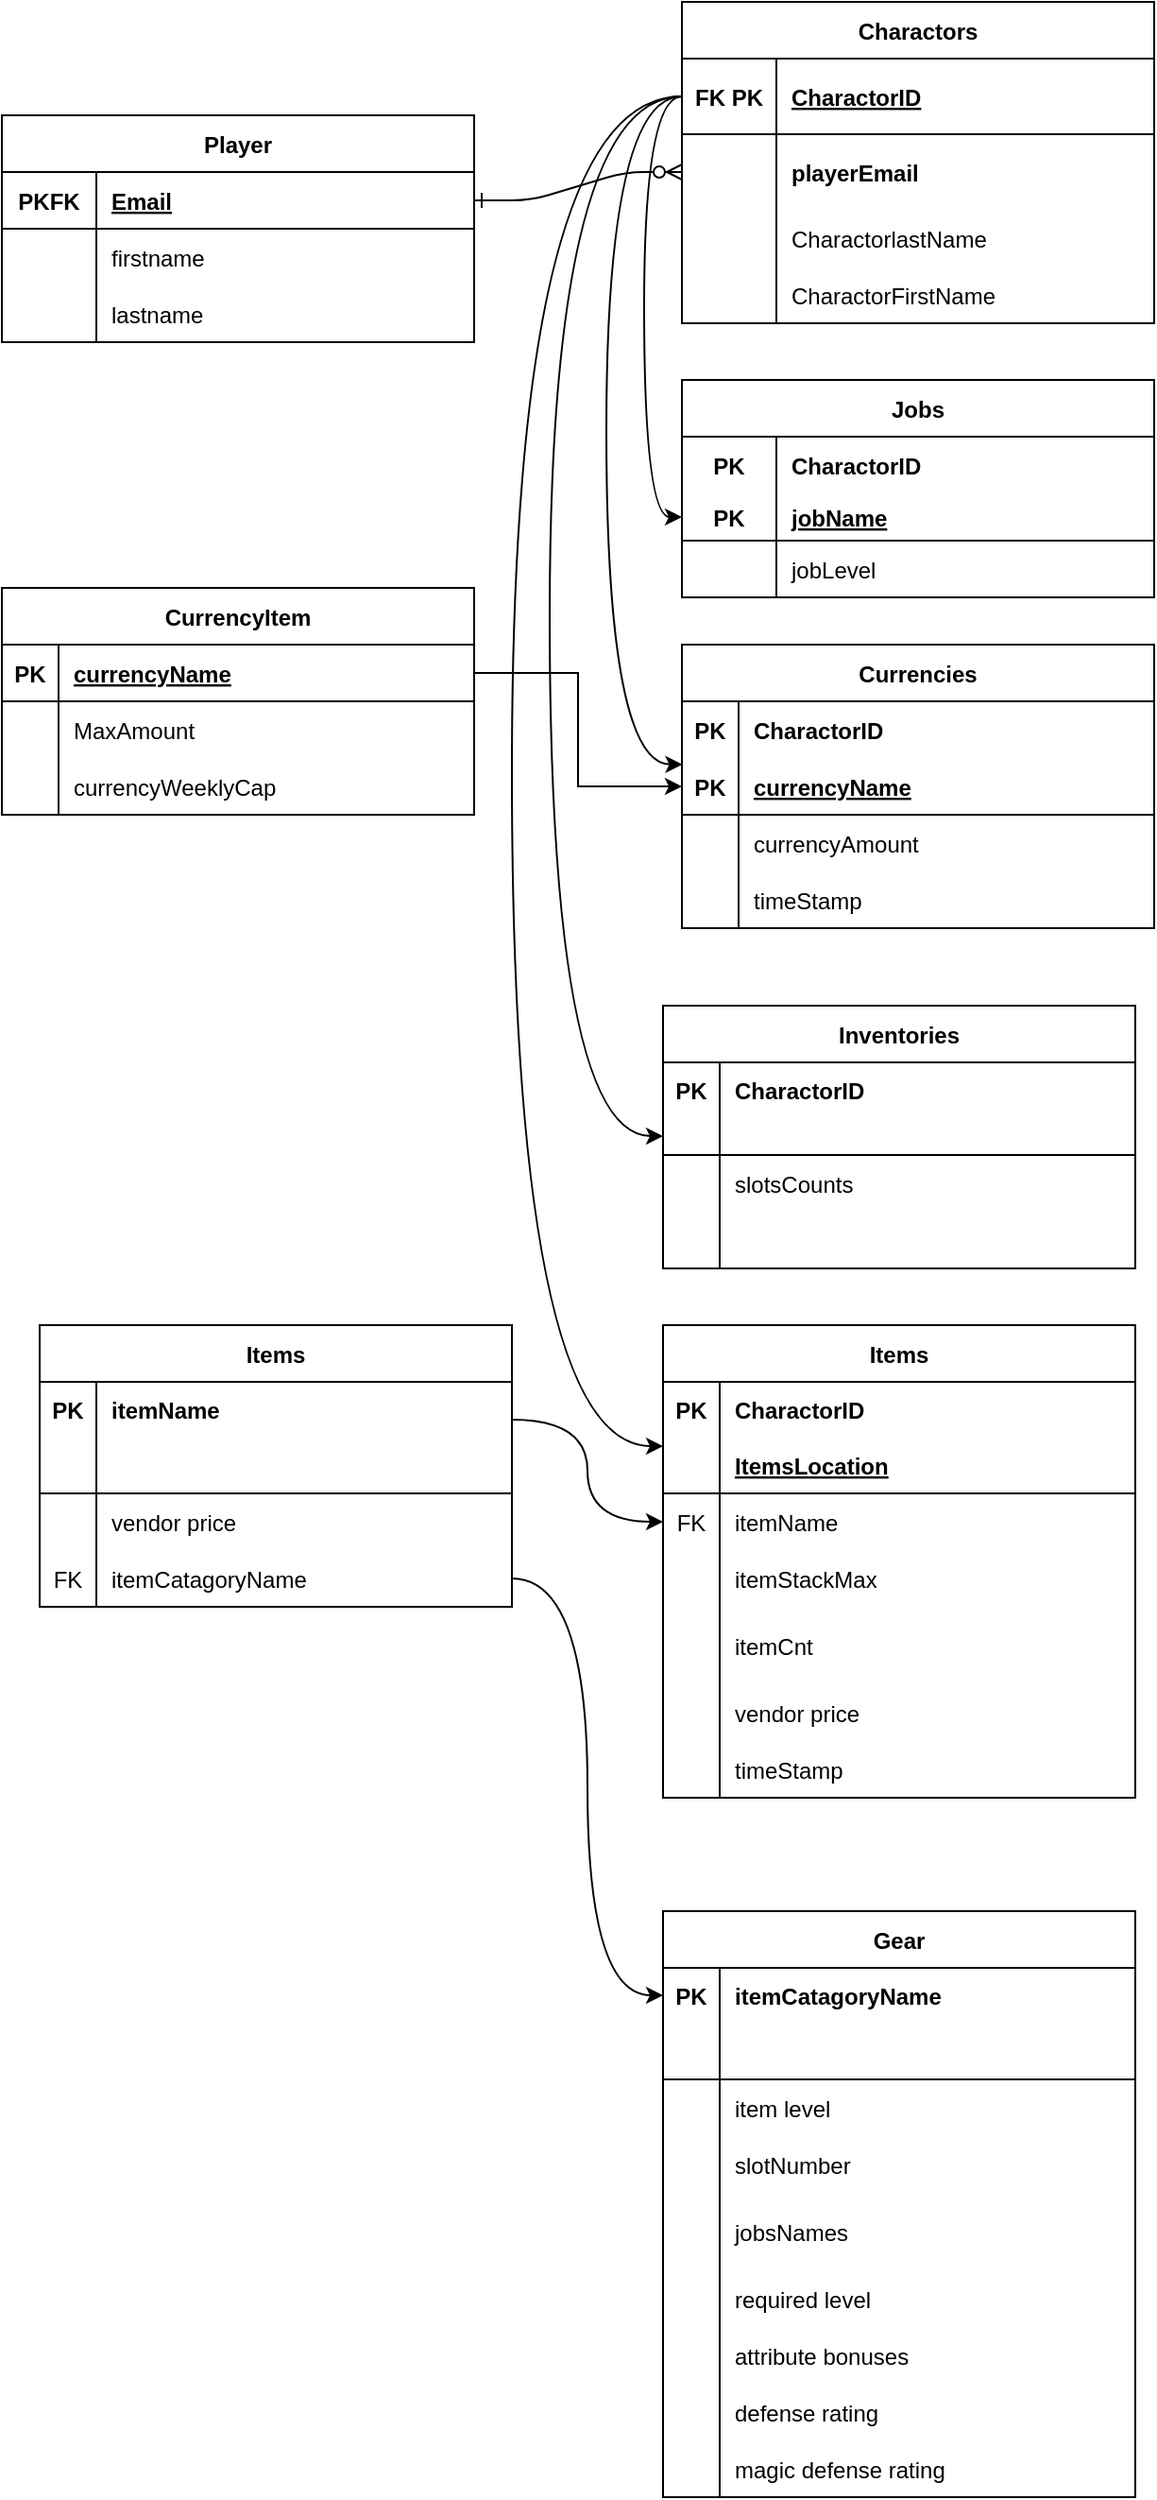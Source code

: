 <mxfile version="23.1.5" type="github">
  <diagram id="R2lEEEUBdFMjLlhIrx00" name="Page-1">
    <mxGraphModel dx="1340" dy="680" grid="1" gridSize="10" guides="1" tooltips="1" connect="1" arrows="1" fold="1" page="1" pageScale="1" pageWidth="850" pageHeight="1100" math="0" shadow="0" extFonts="Permanent Marker^https://fonts.googleapis.com/css?family=Permanent+Marker">
      <root>
        <mxCell id="0" />
        <mxCell id="1" parent="0" />
        <mxCell id="0ALvYMT1jV8Z4muqGy3O-168" value="Items" style="shape=table;startSize=30;container=1;collapsible=1;childLayout=tableLayout;fixedRows=1;rowLines=0;fontStyle=1;align=center;resizeLast=1;" vertex="1" parent="1">
          <mxGeometry x="450" y="760" width="250" height="250.0" as="geometry">
            <mxRectangle x="450" y="290" width="70" height="30" as="alternateBounds" />
          </mxGeometry>
        </mxCell>
        <mxCell id="0ALvYMT1jV8Z4muqGy3O-169" value="" style="shape=partialRectangle;collapsible=0;dropTarget=0;pointerEvents=0;fillColor=none;points=[[0,0.5],[1,0.5]];portConstraint=eastwest;top=0;left=0;right=0;bottom=0;fontStyle=1" vertex="1" parent="0ALvYMT1jV8Z4muqGy3O-168">
          <mxGeometry y="30" width="250" height="29" as="geometry" />
        </mxCell>
        <mxCell id="0ALvYMT1jV8Z4muqGy3O-170" value="PK" style="shape=partialRectangle;overflow=hidden;connectable=0;fillColor=none;top=0;left=0;bottom=0;right=0;fontStyle=1" vertex="1" parent="0ALvYMT1jV8Z4muqGy3O-169">
          <mxGeometry width="30" height="29" as="geometry">
            <mxRectangle width="30" height="29" as="alternateBounds" />
          </mxGeometry>
        </mxCell>
        <mxCell id="0ALvYMT1jV8Z4muqGy3O-171" value="CharactorID" style="shape=partialRectangle;overflow=hidden;connectable=0;fillColor=none;top=0;left=0;bottom=0;right=0;align=left;spacingLeft=6;fontStyle=1" vertex="1" parent="0ALvYMT1jV8Z4muqGy3O-169">
          <mxGeometry x="30" width="220" height="29" as="geometry">
            <mxRectangle width="220" height="29" as="alternateBounds" />
          </mxGeometry>
        </mxCell>
        <mxCell id="0ALvYMT1jV8Z4muqGy3O-172" value="" style="shape=partialRectangle;collapsible=0;dropTarget=0;pointerEvents=0;fillColor=none;points=[[0,0.5],[1,0.5]];portConstraint=eastwest;top=0;left=0;right=0;bottom=1;" vertex="1" parent="0ALvYMT1jV8Z4muqGy3O-168">
          <mxGeometry y="59" width="250" height="30" as="geometry" />
        </mxCell>
        <mxCell id="0ALvYMT1jV8Z4muqGy3O-173" value="" style="shape=partialRectangle;overflow=hidden;connectable=0;fillColor=none;top=0;left=0;bottom=0;right=0;fontStyle=1;" vertex="1" parent="0ALvYMT1jV8Z4muqGy3O-172">
          <mxGeometry width="30" height="30" as="geometry">
            <mxRectangle width="30" height="30" as="alternateBounds" />
          </mxGeometry>
        </mxCell>
        <mxCell id="0ALvYMT1jV8Z4muqGy3O-174" value="ItemsLocation" style="shape=partialRectangle;overflow=hidden;connectable=0;fillColor=none;top=0;left=0;bottom=0;right=0;align=left;spacingLeft=6;fontStyle=5;" vertex="1" parent="0ALvYMT1jV8Z4muqGy3O-172">
          <mxGeometry x="30" width="220" height="30" as="geometry">
            <mxRectangle width="220" height="30" as="alternateBounds" />
          </mxGeometry>
        </mxCell>
        <mxCell id="0ALvYMT1jV8Z4muqGy3O-178" value="" style="shape=partialRectangle;collapsible=0;dropTarget=0;pointerEvents=0;fillColor=none;points=[[0,0.5],[1,0.5]];portConstraint=eastwest;top=0;left=0;right=0;bottom=0;" vertex="1" parent="0ALvYMT1jV8Z4muqGy3O-168">
          <mxGeometry y="89" width="250" height="30" as="geometry" />
        </mxCell>
        <mxCell id="0ALvYMT1jV8Z4muqGy3O-179" value="FK" style="shape=partialRectangle;overflow=hidden;connectable=0;fillColor=none;top=0;left=0;bottom=0;right=0;" vertex="1" parent="0ALvYMT1jV8Z4muqGy3O-178">
          <mxGeometry width="30" height="30" as="geometry">
            <mxRectangle width="30" height="30" as="alternateBounds" />
          </mxGeometry>
        </mxCell>
        <mxCell id="0ALvYMT1jV8Z4muqGy3O-180" value="itemName" style="shape=partialRectangle;overflow=hidden;connectable=0;fillColor=none;top=0;left=0;bottom=0;right=0;align=left;spacingLeft=6;" vertex="1" parent="0ALvYMT1jV8Z4muqGy3O-178">
          <mxGeometry x="30" width="220" height="30" as="geometry">
            <mxRectangle width="220" height="30" as="alternateBounds" />
          </mxGeometry>
        </mxCell>
        <mxCell id="0ALvYMT1jV8Z4muqGy3O-203" value="" style="shape=partialRectangle;collapsible=0;dropTarget=0;pointerEvents=0;fillColor=none;points=[[0,0.5],[1,0.5]];portConstraint=eastwest;top=0;left=0;right=0;bottom=0;" vertex="1" parent="0ALvYMT1jV8Z4muqGy3O-168">
          <mxGeometry y="119" width="250" height="30" as="geometry" />
        </mxCell>
        <mxCell id="0ALvYMT1jV8Z4muqGy3O-204" value="" style="shape=partialRectangle;overflow=hidden;connectable=0;fillColor=none;top=0;left=0;bottom=0;right=0;" vertex="1" parent="0ALvYMT1jV8Z4muqGy3O-203">
          <mxGeometry width="30" height="30" as="geometry">
            <mxRectangle width="30" height="30" as="alternateBounds" />
          </mxGeometry>
        </mxCell>
        <mxCell id="0ALvYMT1jV8Z4muqGy3O-205" value="itemStackMax" style="shape=partialRectangle;overflow=hidden;connectable=0;fillColor=none;top=0;left=0;bottom=0;right=0;align=left;spacingLeft=6;" vertex="1" parent="0ALvYMT1jV8Z4muqGy3O-203">
          <mxGeometry x="30" width="220" height="30" as="geometry">
            <mxRectangle width="220" height="30" as="alternateBounds" />
          </mxGeometry>
        </mxCell>
        <mxCell id="0ALvYMT1jV8Z4muqGy3O-222" value="" style="shape=partialRectangle;collapsible=0;dropTarget=0;pointerEvents=0;fillColor=none;points=[[0,0.5],[1,0.5]];portConstraint=eastwest;top=0;left=0;right=0;bottom=0;" vertex="1" parent="0ALvYMT1jV8Z4muqGy3O-168">
          <mxGeometry y="149" width="250" height="41" as="geometry" />
        </mxCell>
        <mxCell id="0ALvYMT1jV8Z4muqGy3O-223" value="" style="shape=partialRectangle;overflow=hidden;connectable=0;fillColor=none;top=0;left=0;bottom=0;right=0;" vertex="1" parent="0ALvYMT1jV8Z4muqGy3O-222">
          <mxGeometry width="30" height="41" as="geometry">
            <mxRectangle width="30" height="41" as="alternateBounds" />
          </mxGeometry>
        </mxCell>
        <mxCell id="0ALvYMT1jV8Z4muqGy3O-224" value="itemCnt" style="shape=partialRectangle;overflow=hidden;connectable=0;fillColor=none;top=0;left=0;bottom=0;right=0;align=left;spacingLeft=6;" vertex="1" parent="0ALvYMT1jV8Z4muqGy3O-222">
          <mxGeometry x="30" width="220" height="41" as="geometry">
            <mxRectangle width="220" height="41" as="alternateBounds" />
          </mxGeometry>
        </mxCell>
        <mxCell id="0ALvYMT1jV8Z4muqGy3O-225" value="" style="shape=partialRectangle;collapsible=0;dropTarget=0;pointerEvents=0;fillColor=none;points=[[0,0.5],[1,0.5]];portConstraint=eastwest;top=0;left=0;right=0;bottom=0;" vertex="1" parent="0ALvYMT1jV8Z4muqGy3O-168">
          <mxGeometry y="190" width="250" height="30" as="geometry" />
        </mxCell>
        <mxCell id="0ALvYMT1jV8Z4muqGy3O-226" value="" style="shape=partialRectangle;overflow=hidden;connectable=0;fillColor=none;top=0;left=0;bottom=0;right=0;" vertex="1" parent="0ALvYMT1jV8Z4muqGy3O-225">
          <mxGeometry width="30" height="30" as="geometry">
            <mxRectangle width="30" height="30" as="alternateBounds" />
          </mxGeometry>
        </mxCell>
        <mxCell id="0ALvYMT1jV8Z4muqGy3O-227" value="vendor price" style="shape=partialRectangle;overflow=hidden;connectable=0;fillColor=none;top=0;left=0;bottom=0;right=0;align=left;spacingLeft=6;" vertex="1" parent="0ALvYMT1jV8Z4muqGy3O-225">
          <mxGeometry x="30" width="220" height="30" as="geometry">
            <mxRectangle width="220" height="30" as="alternateBounds" />
          </mxGeometry>
        </mxCell>
        <mxCell id="0ALvYMT1jV8Z4muqGy3O-229" value="" style="shape=partialRectangle;collapsible=0;dropTarget=0;pointerEvents=0;fillColor=none;points=[[0,0.5],[1,0.5]];portConstraint=eastwest;top=0;left=0;right=0;bottom=0;" vertex="1" parent="0ALvYMT1jV8Z4muqGy3O-168">
          <mxGeometry y="220" width="250" height="30" as="geometry" />
        </mxCell>
        <mxCell id="0ALvYMT1jV8Z4muqGy3O-230" value="" style="shape=partialRectangle;overflow=hidden;connectable=0;fillColor=none;top=0;left=0;bottom=0;right=0;" vertex="1" parent="0ALvYMT1jV8Z4muqGy3O-229">
          <mxGeometry width="30" height="30" as="geometry">
            <mxRectangle width="30" height="30" as="alternateBounds" />
          </mxGeometry>
        </mxCell>
        <mxCell id="0ALvYMT1jV8Z4muqGy3O-231" value="timeStamp" style="shape=partialRectangle;overflow=hidden;connectable=0;fillColor=none;top=0;left=0;bottom=0;right=0;align=left;spacingLeft=6;" vertex="1" parent="0ALvYMT1jV8Z4muqGy3O-229">
          <mxGeometry x="30" width="220" height="30" as="geometry">
            <mxRectangle width="220" height="30" as="alternateBounds" />
          </mxGeometry>
        </mxCell>
        <mxCell id="C-vyLk0tnHw3VtMMgP7b-1" value="" style="edgeStyle=entityRelationEdgeStyle;endArrow=ERzeroToMany;startArrow=ERone;endFill=1;startFill=0;entryX=0;entryY=0.5;entryDx=0;entryDy=0;" parent="1" source="C-vyLk0tnHw3VtMMgP7b-24" target="C-vyLk0tnHw3VtMMgP7b-6" edge="1">
          <mxGeometry width="100" height="100" relative="1" as="geometry">
            <mxPoint x="340" y="720" as="sourcePoint" />
            <mxPoint x="440" y="620" as="targetPoint" />
          </mxGeometry>
        </mxCell>
        <mxCell id="C-vyLk0tnHw3VtMMgP7b-2" value="Charactors" style="shape=table;startSize=30;container=1;collapsible=1;childLayout=tableLayout;fixedRows=1;rowLines=0;fontStyle=1;align=center;resizeLast=1;" parent="1" vertex="1">
          <mxGeometry x="460" y="60" width="250" height="170" as="geometry">
            <mxRectangle x="460" y="60" width="100" height="30" as="alternateBounds" />
          </mxGeometry>
        </mxCell>
        <mxCell id="C-vyLk0tnHw3VtMMgP7b-3" value="" style="shape=partialRectangle;collapsible=0;dropTarget=0;pointerEvents=0;fillColor=none;points=[[0,0.5],[1,0.5]];portConstraint=eastwest;top=0;left=0;right=0;bottom=1;" parent="C-vyLk0tnHw3VtMMgP7b-2" vertex="1">
          <mxGeometry y="30" width="250" height="40" as="geometry" />
        </mxCell>
        <mxCell id="C-vyLk0tnHw3VtMMgP7b-4" value="FK PK" style="shape=partialRectangle;overflow=hidden;connectable=0;fillColor=none;top=0;left=0;bottom=0;right=0;fontStyle=1;" parent="C-vyLk0tnHw3VtMMgP7b-3" vertex="1">
          <mxGeometry width="50" height="40" as="geometry">
            <mxRectangle width="50" height="40" as="alternateBounds" />
          </mxGeometry>
        </mxCell>
        <mxCell id="C-vyLk0tnHw3VtMMgP7b-5" value="CharactorID" style="shape=partialRectangle;overflow=hidden;connectable=0;fillColor=none;top=0;left=0;bottom=0;right=0;align=left;spacingLeft=6;fontStyle=5;" parent="C-vyLk0tnHw3VtMMgP7b-3" vertex="1">
          <mxGeometry x="50" width="200" height="40" as="geometry">
            <mxRectangle width="200" height="40" as="alternateBounds" />
          </mxGeometry>
        </mxCell>
        <mxCell id="C-vyLk0tnHw3VtMMgP7b-6" value="" style="shape=partialRectangle;collapsible=0;dropTarget=0;pointerEvents=0;fillColor=none;points=[[0,0.5],[1,0.5]];portConstraint=eastwest;top=0;left=0;right=0;bottom=0;" parent="C-vyLk0tnHw3VtMMgP7b-2" vertex="1">
          <mxGeometry y="70" width="250" height="40" as="geometry" />
        </mxCell>
        <mxCell id="C-vyLk0tnHw3VtMMgP7b-7" value="" style="shape=partialRectangle;overflow=hidden;connectable=0;fillColor=none;top=0;left=0;bottom=0;right=0;fontStyle=1" parent="C-vyLk0tnHw3VtMMgP7b-6" vertex="1">
          <mxGeometry width="50" height="40" as="geometry">
            <mxRectangle width="50" height="40" as="alternateBounds" />
          </mxGeometry>
        </mxCell>
        <mxCell id="C-vyLk0tnHw3VtMMgP7b-8" value="playerEmail" style="shape=partialRectangle;overflow=hidden;connectable=0;fillColor=none;top=0;left=0;bottom=0;right=0;align=left;spacingLeft=6;labelBorderColor=none;fontStyle=1;perimeterSpacing=2;" parent="C-vyLk0tnHw3VtMMgP7b-6" vertex="1">
          <mxGeometry x="50" width="200" height="40" as="geometry">
            <mxRectangle width="200" height="40" as="alternateBounds" />
          </mxGeometry>
        </mxCell>
        <mxCell id="C-vyLk0tnHw3VtMMgP7b-9" value="" style="shape=partialRectangle;collapsible=0;dropTarget=0;pointerEvents=0;fillColor=none;points=[[0,0.5],[1,0.5]];portConstraint=eastwest;top=0;left=0;right=0;bottom=0;" parent="C-vyLk0tnHw3VtMMgP7b-2" vertex="1">
          <mxGeometry y="110" width="250" height="30" as="geometry" />
        </mxCell>
        <mxCell id="C-vyLk0tnHw3VtMMgP7b-10" value="" style="shape=partialRectangle;overflow=hidden;connectable=0;fillColor=none;top=0;left=0;bottom=0;right=0;" parent="C-vyLk0tnHw3VtMMgP7b-9" vertex="1">
          <mxGeometry width="50" height="30" as="geometry">
            <mxRectangle width="50" height="30" as="alternateBounds" />
          </mxGeometry>
        </mxCell>
        <mxCell id="C-vyLk0tnHw3VtMMgP7b-11" value="CharactorlastName" style="shape=partialRectangle;overflow=hidden;connectable=0;fillColor=none;top=0;left=0;bottom=0;right=0;align=left;spacingLeft=6;strokeColor=default;" parent="C-vyLk0tnHw3VtMMgP7b-9" vertex="1">
          <mxGeometry x="50" width="200" height="30" as="geometry">
            <mxRectangle width="200" height="30" as="alternateBounds" />
          </mxGeometry>
        </mxCell>
        <mxCell id="0ALvYMT1jV8Z4muqGy3O-71" value="" style="shape=partialRectangle;collapsible=0;dropTarget=0;pointerEvents=0;fillColor=none;points=[[0,0.5],[1,0.5]];portConstraint=eastwest;top=0;left=0;right=0;bottom=0;" vertex="1" parent="C-vyLk0tnHw3VtMMgP7b-2">
          <mxGeometry y="140" width="250" height="30" as="geometry" />
        </mxCell>
        <mxCell id="0ALvYMT1jV8Z4muqGy3O-72" value="" style="shape=partialRectangle;overflow=hidden;connectable=0;fillColor=none;top=0;left=0;bottom=0;right=0;" vertex="1" parent="0ALvYMT1jV8Z4muqGy3O-71">
          <mxGeometry width="50" height="30" as="geometry">
            <mxRectangle width="50" height="30" as="alternateBounds" />
          </mxGeometry>
        </mxCell>
        <mxCell id="0ALvYMT1jV8Z4muqGy3O-73" value="CharactorFirstName" style="shape=partialRectangle;overflow=hidden;connectable=0;fillColor=none;top=0;left=0;bottom=0;right=0;align=left;spacingLeft=6;" vertex="1" parent="0ALvYMT1jV8Z4muqGy3O-71">
          <mxGeometry x="50" width="200" height="30" as="geometry">
            <mxRectangle width="200" height="30" as="alternateBounds" />
          </mxGeometry>
        </mxCell>
        <mxCell id="C-vyLk0tnHw3VtMMgP7b-13" value="Jobs" style="shape=table;startSize=30;container=1;collapsible=1;childLayout=tableLayout;fixedRows=1;rowLines=0;fontStyle=1;align=center;resizeLast=1;" parent="1" vertex="1">
          <mxGeometry x="460" y="260" width="250" height="115" as="geometry">
            <mxRectangle x="450" y="290" width="70" height="30" as="alternateBounds" />
          </mxGeometry>
        </mxCell>
        <mxCell id="C-vyLk0tnHw3VtMMgP7b-17" value="" style="shape=partialRectangle;collapsible=0;dropTarget=0;pointerEvents=0;fillColor=none;points=[[0,0.5],[1,0.5]];portConstraint=eastwest;top=0;left=0;right=0;bottom=0;" parent="C-vyLk0tnHw3VtMMgP7b-13" vertex="1">
          <mxGeometry y="30" width="250" height="30" as="geometry" />
        </mxCell>
        <mxCell id="C-vyLk0tnHw3VtMMgP7b-18" value="PK" style="shape=partialRectangle;overflow=hidden;connectable=0;fillColor=none;top=0;left=0;bottom=0;right=0;fontStyle=1" parent="C-vyLk0tnHw3VtMMgP7b-17" vertex="1">
          <mxGeometry width="50" height="30" as="geometry">
            <mxRectangle width="50" height="30" as="alternateBounds" />
          </mxGeometry>
        </mxCell>
        <mxCell id="C-vyLk0tnHw3VtMMgP7b-19" value="CharactorID" style="shape=partialRectangle;overflow=hidden;connectable=0;fillColor=none;top=0;left=0;bottom=0;right=0;align=left;spacingLeft=6;labelBorderColor=none;fontStyle=1" parent="C-vyLk0tnHw3VtMMgP7b-17" vertex="1">
          <mxGeometry x="50" width="200" height="30" as="geometry">
            <mxRectangle width="200" height="30" as="alternateBounds" />
          </mxGeometry>
        </mxCell>
        <mxCell id="C-vyLk0tnHw3VtMMgP7b-14" value="" style="shape=partialRectangle;collapsible=0;dropTarget=0;pointerEvents=0;fillColor=none;points=[[0,0.5],[1,0.5]];portConstraint=eastwest;top=0;left=0;right=0;bottom=1;movable=1;resizable=1;rotatable=1;deletable=1;editable=1;locked=0;connectable=1;" parent="C-vyLk0tnHw3VtMMgP7b-13" vertex="1">
          <mxGeometry y="60" width="250" height="25" as="geometry" />
        </mxCell>
        <mxCell id="C-vyLk0tnHw3VtMMgP7b-15" value="PK" style="shape=partialRectangle;overflow=hidden;connectable=0;fillColor=none;top=0;left=0;bottom=0;right=0;fontStyle=1;" parent="C-vyLk0tnHw3VtMMgP7b-14" vertex="1">
          <mxGeometry width="50" height="25" as="geometry">
            <mxRectangle width="50" height="25" as="alternateBounds" />
          </mxGeometry>
        </mxCell>
        <mxCell id="C-vyLk0tnHw3VtMMgP7b-16" value="jobName" style="shape=partialRectangle;overflow=hidden;connectable=0;fillColor=none;top=0;left=0;bottom=0;right=0;align=left;spacingLeft=6;fontStyle=5;movable=0;resizable=0;rotatable=0;deletable=0;editable=0;locked=1;" parent="C-vyLk0tnHw3VtMMgP7b-14" vertex="1">
          <mxGeometry x="50" width="200" height="25" as="geometry">
            <mxRectangle width="200" height="25" as="alternateBounds" />
          </mxGeometry>
        </mxCell>
        <mxCell id="C-vyLk0tnHw3VtMMgP7b-20" value="" style="shape=partialRectangle;collapsible=0;dropTarget=0;pointerEvents=0;fillColor=none;points=[[0,0.5],[1,0.5]];portConstraint=eastwest;top=0;left=0;right=0;bottom=0;" parent="C-vyLk0tnHw3VtMMgP7b-13" vertex="1">
          <mxGeometry y="85" width="250" height="30" as="geometry" />
        </mxCell>
        <mxCell id="C-vyLk0tnHw3VtMMgP7b-21" value="" style="shape=partialRectangle;overflow=hidden;connectable=0;fillColor=none;top=0;left=0;bottom=0;right=0;" parent="C-vyLk0tnHw3VtMMgP7b-20" vertex="1">
          <mxGeometry width="50" height="30" as="geometry">
            <mxRectangle width="50" height="30" as="alternateBounds" />
          </mxGeometry>
        </mxCell>
        <mxCell id="C-vyLk0tnHw3VtMMgP7b-22" value="jobLevel" style="shape=partialRectangle;overflow=hidden;connectable=0;fillColor=none;top=0;left=0;bottom=0;right=0;align=left;spacingLeft=6;" parent="C-vyLk0tnHw3VtMMgP7b-20" vertex="1">
          <mxGeometry x="50" width="200" height="30" as="geometry">
            <mxRectangle width="200" height="30" as="alternateBounds" />
          </mxGeometry>
        </mxCell>
        <mxCell id="C-vyLk0tnHw3VtMMgP7b-23" value="Player" style="shape=table;startSize=30;container=1;collapsible=1;childLayout=tableLayout;fixedRows=1;rowLines=0;fontStyle=1;align=center;resizeLast=1;" parent="1" vertex="1">
          <mxGeometry x="100" y="120" width="250" height="120" as="geometry" />
        </mxCell>
        <mxCell id="C-vyLk0tnHw3VtMMgP7b-24" value="" style="shape=partialRectangle;collapsible=0;dropTarget=0;pointerEvents=0;fillColor=none;points=[[0,0.5],[1,0.5]];portConstraint=eastwest;top=0;left=0;right=0;bottom=1;" parent="C-vyLk0tnHw3VtMMgP7b-23" vertex="1">
          <mxGeometry y="30" width="250" height="30" as="geometry" />
        </mxCell>
        <mxCell id="C-vyLk0tnHw3VtMMgP7b-25" value="PKFK" style="shape=partialRectangle;overflow=hidden;connectable=0;fillColor=none;top=0;left=0;bottom=0;right=0;fontStyle=1;" parent="C-vyLk0tnHw3VtMMgP7b-24" vertex="1">
          <mxGeometry width="50" height="30" as="geometry">
            <mxRectangle width="50" height="30" as="alternateBounds" />
          </mxGeometry>
        </mxCell>
        <mxCell id="C-vyLk0tnHw3VtMMgP7b-26" value="Email" style="shape=partialRectangle;overflow=hidden;connectable=0;fillColor=none;top=0;left=0;bottom=0;right=0;align=left;spacingLeft=6;fontStyle=5;" parent="C-vyLk0tnHw3VtMMgP7b-24" vertex="1">
          <mxGeometry x="50" width="200" height="30" as="geometry">
            <mxRectangle width="200" height="30" as="alternateBounds" />
          </mxGeometry>
        </mxCell>
        <mxCell id="C-vyLk0tnHw3VtMMgP7b-27" value="" style="shape=partialRectangle;collapsible=0;dropTarget=0;pointerEvents=0;fillColor=none;points=[[0,0.5],[1,0.5]];portConstraint=eastwest;top=0;left=0;right=0;bottom=0;" parent="C-vyLk0tnHw3VtMMgP7b-23" vertex="1">
          <mxGeometry y="60" width="250" height="30" as="geometry" />
        </mxCell>
        <mxCell id="C-vyLk0tnHw3VtMMgP7b-28" value="" style="shape=partialRectangle;overflow=hidden;connectable=0;fillColor=none;top=0;left=0;bottom=0;right=0;" parent="C-vyLk0tnHw3VtMMgP7b-27" vertex="1">
          <mxGeometry width="50" height="30" as="geometry">
            <mxRectangle width="50" height="30" as="alternateBounds" />
          </mxGeometry>
        </mxCell>
        <mxCell id="C-vyLk0tnHw3VtMMgP7b-29" value="firstname" style="shape=partialRectangle;overflow=hidden;connectable=0;fillColor=none;top=0;left=0;bottom=0;right=0;align=left;spacingLeft=6;" parent="C-vyLk0tnHw3VtMMgP7b-27" vertex="1">
          <mxGeometry x="50" width="200" height="30" as="geometry">
            <mxRectangle width="200" height="30" as="alternateBounds" />
          </mxGeometry>
        </mxCell>
        <mxCell id="0ALvYMT1jV8Z4muqGy3O-9" value="" style="shape=partialRectangle;collapsible=0;dropTarget=0;pointerEvents=0;fillColor=none;points=[[0,0.5],[1,0.5]];portConstraint=eastwest;top=0;left=0;right=0;bottom=0;" vertex="1" parent="C-vyLk0tnHw3VtMMgP7b-23">
          <mxGeometry y="90" width="250" height="30" as="geometry" />
        </mxCell>
        <mxCell id="0ALvYMT1jV8Z4muqGy3O-10" value="" style="shape=partialRectangle;overflow=hidden;connectable=0;fillColor=none;top=0;left=0;bottom=0;right=0;" vertex="1" parent="0ALvYMT1jV8Z4muqGy3O-9">
          <mxGeometry width="50" height="30" as="geometry">
            <mxRectangle width="50" height="30" as="alternateBounds" />
          </mxGeometry>
        </mxCell>
        <mxCell id="0ALvYMT1jV8Z4muqGy3O-11" value="lastname" style="shape=partialRectangle;overflow=hidden;connectable=0;fillColor=none;top=0;left=0;bottom=0;right=0;align=left;spacingLeft=6;" vertex="1" parent="0ALvYMT1jV8Z4muqGy3O-9">
          <mxGeometry x="50" width="200" height="30" as="geometry">
            <mxRectangle width="200" height="30" as="alternateBounds" />
          </mxGeometry>
        </mxCell>
        <mxCell id="0ALvYMT1jV8Z4muqGy3O-91" value="Currencies" style="shape=table;startSize=30;container=1;collapsible=1;childLayout=tableLayout;fixedRows=1;rowLines=0;fontStyle=1;align=center;resizeLast=1;" vertex="1" parent="1">
          <mxGeometry x="460" y="400" width="250" height="150" as="geometry">
            <mxRectangle x="450" y="290" width="70" height="30" as="alternateBounds" />
          </mxGeometry>
        </mxCell>
        <mxCell id="0ALvYMT1jV8Z4muqGy3O-95" value="" style="shape=partialRectangle;collapsible=0;dropTarget=0;pointerEvents=0;fillColor=none;points=[[0,0.5],[1,0.5]];portConstraint=eastwest;top=0;left=0;right=0;bottom=0;fontStyle=1" vertex="1" parent="0ALvYMT1jV8Z4muqGy3O-91">
          <mxGeometry y="30" width="250" height="30" as="geometry" />
        </mxCell>
        <mxCell id="0ALvYMT1jV8Z4muqGy3O-96" value="PK" style="shape=partialRectangle;overflow=hidden;connectable=0;fillColor=none;top=0;left=0;bottom=0;right=0;fontStyle=1" vertex="1" parent="0ALvYMT1jV8Z4muqGy3O-95">
          <mxGeometry width="30" height="30" as="geometry">
            <mxRectangle width="30" height="30" as="alternateBounds" />
          </mxGeometry>
        </mxCell>
        <mxCell id="0ALvYMT1jV8Z4muqGy3O-97" value="CharactorID" style="shape=partialRectangle;overflow=hidden;connectable=0;fillColor=none;top=0;left=0;bottom=0;right=0;align=left;spacingLeft=6;fontStyle=1" vertex="1" parent="0ALvYMT1jV8Z4muqGy3O-95">
          <mxGeometry x="30" width="220" height="30" as="geometry">
            <mxRectangle width="220" height="30" as="alternateBounds" />
          </mxGeometry>
        </mxCell>
        <mxCell id="0ALvYMT1jV8Z4muqGy3O-92" value="" style="shape=partialRectangle;collapsible=0;dropTarget=0;pointerEvents=0;fillColor=none;points=[[0,0.5],[1,0.5]];portConstraint=eastwest;top=0;left=0;right=0;bottom=1;" vertex="1" parent="0ALvYMT1jV8Z4muqGy3O-91">
          <mxGeometry y="60" width="250" height="30" as="geometry" />
        </mxCell>
        <mxCell id="0ALvYMT1jV8Z4muqGy3O-93" value="PK" style="shape=partialRectangle;overflow=hidden;connectable=0;fillColor=none;top=0;left=0;bottom=0;right=0;fontStyle=1;" vertex="1" parent="0ALvYMT1jV8Z4muqGy3O-92">
          <mxGeometry width="30" height="30" as="geometry">
            <mxRectangle width="30" height="30" as="alternateBounds" />
          </mxGeometry>
        </mxCell>
        <mxCell id="0ALvYMT1jV8Z4muqGy3O-94" value="currencyName" style="shape=partialRectangle;overflow=hidden;connectable=0;fillColor=none;top=0;left=0;bottom=0;right=0;align=left;spacingLeft=6;fontStyle=5;" vertex="1" parent="0ALvYMT1jV8Z4muqGy3O-92">
          <mxGeometry x="30" width="220" height="30" as="geometry">
            <mxRectangle width="220" height="30" as="alternateBounds" />
          </mxGeometry>
        </mxCell>
        <mxCell id="0ALvYMT1jV8Z4muqGy3O-98" value="" style="shape=partialRectangle;collapsible=0;dropTarget=0;pointerEvents=0;fillColor=none;points=[[0,0.5],[1,0.5]];portConstraint=eastwest;top=0;left=0;right=0;bottom=0;" vertex="1" parent="0ALvYMT1jV8Z4muqGy3O-91">
          <mxGeometry y="90" width="250" height="30" as="geometry" />
        </mxCell>
        <mxCell id="0ALvYMT1jV8Z4muqGy3O-99" value="" style="shape=partialRectangle;overflow=hidden;connectable=0;fillColor=none;top=0;left=0;bottom=0;right=0;" vertex="1" parent="0ALvYMT1jV8Z4muqGy3O-98">
          <mxGeometry width="30" height="30" as="geometry">
            <mxRectangle width="30" height="30" as="alternateBounds" />
          </mxGeometry>
        </mxCell>
        <mxCell id="0ALvYMT1jV8Z4muqGy3O-100" value="currencyAmount" style="shape=partialRectangle;overflow=hidden;connectable=0;fillColor=none;top=0;left=0;bottom=0;right=0;align=left;spacingLeft=6;" vertex="1" parent="0ALvYMT1jV8Z4muqGy3O-98">
          <mxGeometry x="30" width="220" height="30" as="geometry">
            <mxRectangle width="220" height="30" as="alternateBounds" />
          </mxGeometry>
        </mxCell>
        <mxCell id="0ALvYMT1jV8Z4muqGy3O-152" value="" style="shape=partialRectangle;collapsible=0;dropTarget=0;pointerEvents=0;fillColor=none;points=[[0,0.5],[1,0.5]];portConstraint=eastwest;top=0;left=0;right=0;bottom=0;" vertex="1" parent="0ALvYMT1jV8Z4muqGy3O-91">
          <mxGeometry y="120" width="250" height="30" as="geometry" />
        </mxCell>
        <mxCell id="0ALvYMT1jV8Z4muqGy3O-153" value="" style="shape=partialRectangle;overflow=hidden;connectable=0;fillColor=none;top=0;left=0;bottom=0;right=0;" vertex="1" parent="0ALvYMT1jV8Z4muqGy3O-152">
          <mxGeometry width="30" height="30" as="geometry">
            <mxRectangle width="30" height="30" as="alternateBounds" />
          </mxGeometry>
        </mxCell>
        <mxCell id="0ALvYMT1jV8Z4muqGy3O-154" value="timeStamp" style="shape=partialRectangle;overflow=hidden;connectable=0;fillColor=none;top=0;left=0;bottom=0;right=0;align=left;spacingLeft=6;" vertex="1" parent="0ALvYMT1jV8Z4muqGy3O-152">
          <mxGeometry x="30" width="220" height="30" as="geometry">
            <mxRectangle width="220" height="30" as="alternateBounds" />
          </mxGeometry>
        </mxCell>
        <mxCell id="0ALvYMT1jV8Z4muqGy3O-114" value="CurrencyItem" style="shape=table;startSize=30;container=1;collapsible=1;childLayout=tableLayout;fixedRows=1;rowLines=0;fontStyle=1;align=center;resizeLast=1;" vertex="1" parent="1">
          <mxGeometry x="100" y="370" width="250" height="120" as="geometry">
            <mxRectangle x="450" y="290" width="70" height="30" as="alternateBounds" />
          </mxGeometry>
        </mxCell>
        <mxCell id="0ALvYMT1jV8Z4muqGy3O-115" value="" style="shape=partialRectangle;collapsible=0;dropTarget=0;pointerEvents=0;fillColor=none;points=[[0,0.5],[1,0.5]];portConstraint=eastwest;top=0;left=0;right=0;bottom=1;" vertex="1" parent="0ALvYMT1jV8Z4muqGy3O-114">
          <mxGeometry y="30" width="250" height="30" as="geometry" />
        </mxCell>
        <mxCell id="0ALvYMT1jV8Z4muqGy3O-116" value="PK" style="shape=partialRectangle;overflow=hidden;connectable=0;fillColor=none;top=0;left=0;bottom=0;right=0;fontStyle=1;" vertex="1" parent="0ALvYMT1jV8Z4muqGy3O-115">
          <mxGeometry width="30" height="30" as="geometry">
            <mxRectangle width="30" height="30" as="alternateBounds" />
          </mxGeometry>
        </mxCell>
        <mxCell id="0ALvYMT1jV8Z4muqGy3O-117" value="currencyName" style="shape=partialRectangle;overflow=hidden;connectable=0;fillColor=none;top=0;left=0;bottom=0;right=0;align=left;spacingLeft=6;fontStyle=5;" vertex="1" parent="0ALvYMT1jV8Z4muqGy3O-115">
          <mxGeometry x="30" width="220" height="30" as="geometry">
            <mxRectangle width="220" height="30" as="alternateBounds" />
          </mxGeometry>
        </mxCell>
        <mxCell id="0ALvYMT1jV8Z4muqGy3O-118" value="" style="shape=partialRectangle;collapsible=0;dropTarget=0;pointerEvents=0;fillColor=none;points=[[0,0.5],[1,0.5]];portConstraint=eastwest;top=0;left=0;right=0;bottom=0;" vertex="1" parent="0ALvYMT1jV8Z4muqGy3O-114">
          <mxGeometry y="60" width="250" height="30" as="geometry" />
        </mxCell>
        <mxCell id="0ALvYMT1jV8Z4muqGy3O-119" value="" style="shape=partialRectangle;overflow=hidden;connectable=0;fillColor=none;top=0;left=0;bottom=0;right=0;" vertex="1" parent="0ALvYMT1jV8Z4muqGy3O-118">
          <mxGeometry width="30" height="30" as="geometry">
            <mxRectangle width="30" height="30" as="alternateBounds" />
          </mxGeometry>
        </mxCell>
        <mxCell id="0ALvYMT1jV8Z4muqGy3O-120" value="MaxAmount" style="shape=partialRectangle;overflow=hidden;connectable=0;fillColor=none;top=0;left=0;bottom=0;right=0;align=left;spacingLeft=6;" vertex="1" parent="0ALvYMT1jV8Z4muqGy3O-118">
          <mxGeometry x="30" width="220" height="30" as="geometry">
            <mxRectangle width="220" height="30" as="alternateBounds" />
          </mxGeometry>
        </mxCell>
        <mxCell id="0ALvYMT1jV8Z4muqGy3O-133" value="" style="shape=partialRectangle;collapsible=0;dropTarget=0;pointerEvents=0;fillColor=none;points=[[0,0.5],[1,0.5]];portConstraint=eastwest;top=0;left=0;right=0;bottom=0;" vertex="1" parent="0ALvYMT1jV8Z4muqGy3O-114">
          <mxGeometry y="90" width="250" height="30" as="geometry" />
        </mxCell>
        <mxCell id="0ALvYMT1jV8Z4muqGy3O-134" value="" style="shape=partialRectangle;overflow=hidden;connectable=0;fillColor=none;top=0;left=0;bottom=0;right=0;" vertex="1" parent="0ALvYMT1jV8Z4muqGy3O-133">
          <mxGeometry width="30" height="30" as="geometry">
            <mxRectangle width="30" height="30" as="alternateBounds" />
          </mxGeometry>
        </mxCell>
        <mxCell id="0ALvYMT1jV8Z4muqGy3O-135" value="currencyWeeklyCap" style="shape=partialRectangle;overflow=hidden;connectable=0;fillColor=none;top=0;left=0;bottom=0;right=0;align=left;spacingLeft=6;" vertex="1" parent="0ALvYMT1jV8Z4muqGy3O-133">
          <mxGeometry x="30" width="220" height="30" as="geometry">
            <mxRectangle width="220" height="30" as="alternateBounds" />
          </mxGeometry>
        </mxCell>
        <mxCell id="0ALvYMT1jV8Z4muqGy3O-136" style="edgeStyle=orthogonalEdgeStyle;rounded=0;orthogonalLoop=1;jettySize=auto;html=1;exitX=1;exitY=0.5;exitDx=0;exitDy=0;entryX=0;entryY=0.5;entryDx=0;entryDy=0;" edge="1" parent="1" source="0ALvYMT1jV8Z4muqGy3O-115" target="0ALvYMT1jV8Z4muqGy3O-92">
          <mxGeometry relative="1" as="geometry" />
        </mxCell>
        <mxCell id="0ALvYMT1jV8Z4muqGy3O-185" style="edgeStyle=orthogonalEdgeStyle;rounded=0;orthogonalLoop=1;jettySize=auto;html=1;exitX=0;exitY=0.5;exitDx=0;exitDy=0;entryX=0;entryY=0.5;entryDx=0;entryDy=0;curved=1;" edge="1" parent="1" source="C-vyLk0tnHw3VtMMgP7b-3" target="C-vyLk0tnHw3VtMMgP7b-14">
          <mxGeometry relative="1" as="geometry" />
        </mxCell>
        <mxCell id="0ALvYMT1jV8Z4muqGy3O-186" style="edgeStyle=orthogonalEdgeStyle;rounded=0;orthogonalLoop=1;jettySize=auto;html=1;exitX=0;exitY=0.5;exitDx=0;exitDy=0;entryX=0.001;entryY=0.113;entryDx=0;entryDy=0;entryPerimeter=0;curved=1;" edge="1" parent="1" source="C-vyLk0tnHw3VtMMgP7b-3" target="0ALvYMT1jV8Z4muqGy3O-92">
          <mxGeometry relative="1" as="geometry">
            <Array as="points">
              <mxPoint x="420" y="110" />
              <mxPoint x="420" y="463" />
            </Array>
          </mxGeometry>
        </mxCell>
        <mxCell id="0ALvYMT1jV8Z4muqGy3O-188" style="edgeStyle=orthogonalEdgeStyle;rounded=0;orthogonalLoop=1;jettySize=auto;html=1;exitX=0;exitY=0.5;exitDx=0;exitDy=0;entryX=0;entryY=0.5;entryDx=0;entryDy=0;curved=1;" edge="1" parent="1" source="C-vyLk0tnHw3VtMMgP7b-3" target="0ALvYMT1jV8Z4muqGy3O-193">
          <mxGeometry relative="1" as="geometry">
            <Array as="points">
              <mxPoint x="390" y="110" />
              <mxPoint x="390" y="660" />
            </Array>
          </mxGeometry>
        </mxCell>
        <mxCell id="0ALvYMT1jV8Z4muqGy3O-189" value="Inventories" style="shape=table;startSize=30;container=1;collapsible=1;childLayout=tableLayout;fixedRows=1;rowLines=0;fontStyle=1;align=center;resizeLast=1;" vertex="1" parent="1">
          <mxGeometry x="450" y="591" width="250" height="139" as="geometry">
            <mxRectangle x="450" y="290" width="70" height="30" as="alternateBounds" />
          </mxGeometry>
        </mxCell>
        <mxCell id="0ALvYMT1jV8Z4muqGy3O-190" value="" style="shape=partialRectangle;collapsible=0;dropTarget=0;pointerEvents=0;fillColor=none;points=[[0,0.5],[1,0.5]];portConstraint=eastwest;top=0;left=0;right=0;bottom=0;fontStyle=1" vertex="1" parent="0ALvYMT1jV8Z4muqGy3O-189">
          <mxGeometry y="30" width="250" height="29" as="geometry" />
        </mxCell>
        <mxCell id="0ALvYMT1jV8Z4muqGy3O-191" value="PK" style="shape=partialRectangle;overflow=hidden;connectable=0;fillColor=none;top=0;left=0;bottom=0;right=0;fontStyle=1" vertex="1" parent="0ALvYMT1jV8Z4muqGy3O-190">
          <mxGeometry width="30" height="29" as="geometry">
            <mxRectangle width="30" height="29" as="alternateBounds" />
          </mxGeometry>
        </mxCell>
        <mxCell id="0ALvYMT1jV8Z4muqGy3O-192" value="CharactorID" style="shape=partialRectangle;overflow=hidden;connectable=0;fillColor=none;top=0;left=0;bottom=0;right=0;align=left;spacingLeft=6;fontStyle=1" vertex="1" parent="0ALvYMT1jV8Z4muqGy3O-190">
          <mxGeometry x="30" width="220" height="29" as="geometry">
            <mxRectangle width="220" height="29" as="alternateBounds" />
          </mxGeometry>
        </mxCell>
        <mxCell id="0ALvYMT1jV8Z4muqGy3O-193" value="" style="shape=partialRectangle;collapsible=0;dropTarget=0;pointerEvents=0;fillColor=none;points=[[0,0.5],[1,0.5]];portConstraint=eastwest;top=0;left=0;right=0;bottom=1;" vertex="1" parent="0ALvYMT1jV8Z4muqGy3O-189">
          <mxGeometry y="59" width="250" height="20" as="geometry" />
        </mxCell>
        <mxCell id="0ALvYMT1jV8Z4muqGy3O-194" value="" style="shape=partialRectangle;overflow=hidden;connectable=0;fillColor=none;top=0;left=0;bottom=0;right=0;fontStyle=1;" vertex="1" parent="0ALvYMT1jV8Z4muqGy3O-193">
          <mxGeometry width="30" height="20" as="geometry">
            <mxRectangle width="30" height="20" as="alternateBounds" />
          </mxGeometry>
        </mxCell>
        <mxCell id="0ALvYMT1jV8Z4muqGy3O-195" value="" style="shape=partialRectangle;overflow=hidden;connectable=0;fillColor=none;top=0;left=0;bottom=0;right=0;align=left;spacingLeft=6;fontStyle=5;" vertex="1" parent="0ALvYMT1jV8Z4muqGy3O-193">
          <mxGeometry x="30" width="220" height="20" as="geometry">
            <mxRectangle width="220" height="20" as="alternateBounds" />
          </mxGeometry>
        </mxCell>
        <mxCell id="0ALvYMT1jV8Z4muqGy3O-196" value="" style="shape=partialRectangle;collapsible=0;dropTarget=0;pointerEvents=0;fillColor=none;points=[[0,0.5],[1,0.5]];portConstraint=eastwest;top=0;left=0;right=0;bottom=0;" vertex="1" parent="0ALvYMT1jV8Z4muqGy3O-189">
          <mxGeometry y="79" width="250" height="30" as="geometry" />
        </mxCell>
        <mxCell id="0ALvYMT1jV8Z4muqGy3O-197" value="" style="shape=partialRectangle;overflow=hidden;connectable=0;fillColor=none;top=0;left=0;bottom=0;right=0;" vertex="1" parent="0ALvYMT1jV8Z4muqGy3O-196">
          <mxGeometry width="30" height="30" as="geometry">
            <mxRectangle width="30" height="30" as="alternateBounds" />
          </mxGeometry>
        </mxCell>
        <mxCell id="0ALvYMT1jV8Z4muqGy3O-198" value="slotsCounts" style="shape=partialRectangle;overflow=hidden;connectable=0;fillColor=none;top=0;left=0;bottom=0;right=0;align=left;spacingLeft=6;" vertex="1" parent="0ALvYMT1jV8Z4muqGy3O-196">
          <mxGeometry x="30" width="220" height="30" as="geometry">
            <mxRectangle width="220" height="30" as="alternateBounds" />
          </mxGeometry>
        </mxCell>
        <mxCell id="0ALvYMT1jV8Z4muqGy3O-199" value="" style="shape=partialRectangle;collapsible=0;dropTarget=0;pointerEvents=0;fillColor=none;points=[[0,0.5],[1,0.5]];portConstraint=eastwest;top=0;left=0;right=0;bottom=0;" vertex="1" parent="0ALvYMT1jV8Z4muqGy3O-189">
          <mxGeometry y="109" width="250" height="30" as="geometry" />
        </mxCell>
        <mxCell id="0ALvYMT1jV8Z4muqGy3O-200" value="" style="shape=partialRectangle;overflow=hidden;connectable=0;fillColor=none;top=0;left=0;bottom=0;right=0;" vertex="1" parent="0ALvYMT1jV8Z4muqGy3O-199">
          <mxGeometry width="30" height="30" as="geometry">
            <mxRectangle width="30" height="30" as="alternateBounds" />
          </mxGeometry>
        </mxCell>
        <mxCell id="0ALvYMT1jV8Z4muqGy3O-201" value="" style="shape=partialRectangle;overflow=hidden;connectable=0;fillColor=none;top=0;left=0;bottom=0;right=0;align=left;spacingLeft=6;" vertex="1" parent="0ALvYMT1jV8Z4muqGy3O-199">
          <mxGeometry x="30" width="220" height="30" as="geometry">
            <mxRectangle width="220" height="30" as="alternateBounds" />
          </mxGeometry>
        </mxCell>
        <mxCell id="0ALvYMT1jV8Z4muqGy3O-228" style="edgeStyle=orthogonalEdgeStyle;rounded=0;orthogonalLoop=1;jettySize=auto;html=1;exitX=0;exitY=0.5;exitDx=0;exitDy=0;entryX=0;entryY=0.167;entryDx=0;entryDy=0;curved=1;entryPerimeter=0;" edge="1" parent="1" source="C-vyLk0tnHw3VtMMgP7b-3" target="0ALvYMT1jV8Z4muqGy3O-172">
          <mxGeometry relative="1" as="geometry">
            <mxPoint x="470" y="120" as="sourcePoint" />
            <mxPoint x="460" y="670" as="targetPoint" />
            <Array as="points">
              <mxPoint x="370" y="110" />
              <mxPoint x="370" y="824" />
            </Array>
          </mxGeometry>
        </mxCell>
        <mxCell id="0ALvYMT1jV8Z4muqGy3O-257" value="Items" style="shape=table;startSize=30;container=1;collapsible=1;childLayout=tableLayout;fixedRows=1;rowLines=0;fontStyle=1;align=center;resizeLast=1;" vertex="1" parent="1">
          <mxGeometry x="120" y="760" width="250" height="149.0" as="geometry">
            <mxRectangle x="450" y="290" width="70" height="30" as="alternateBounds" />
          </mxGeometry>
        </mxCell>
        <mxCell id="0ALvYMT1jV8Z4muqGy3O-258" value="" style="shape=partialRectangle;collapsible=0;dropTarget=0;pointerEvents=0;fillColor=none;points=[[0,0.5],[1,0.5]];portConstraint=eastwest;top=0;left=0;right=0;bottom=0;fontStyle=1" vertex="1" parent="0ALvYMT1jV8Z4muqGy3O-257">
          <mxGeometry y="30" width="250" height="29" as="geometry" />
        </mxCell>
        <mxCell id="0ALvYMT1jV8Z4muqGy3O-259" value="PK" style="shape=partialRectangle;overflow=hidden;connectable=0;fillColor=none;top=0;left=0;bottom=0;right=0;fontStyle=1" vertex="1" parent="0ALvYMT1jV8Z4muqGy3O-258">
          <mxGeometry width="30" height="29" as="geometry">
            <mxRectangle width="30" height="29" as="alternateBounds" />
          </mxGeometry>
        </mxCell>
        <mxCell id="0ALvYMT1jV8Z4muqGy3O-260" value="itemName" style="shape=partialRectangle;overflow=hidden;connectable=0;fillColor=none;top=0;left=0;bottom=0;right=0;align=left;spacingLeft=6;fontStyle=1" vertex="1" parent="0ALvYMT1jV8Z4muqGy3O-258">
          <mxGeometry x="30" width="220" height="29" as="geometry">
            <mxRectangle width="220" height="29" as="alternateBounds" />
          </mxGeometry>
        </mxCell>
        <mxCell id="0ALvYMT1jV8Z4muqGy3O-261" value="" style="shape=partialRectangle;collapsible=0;dropTarget=0;pointerEvents=0;fillColor=none;points=[[0,0.5],[1,0.5]];portConstraint=eastwest;top=0;left=0;right=0;bottom=1;" vertex="1" parent="0ALvYMT1jV8Z4muqGy3O-257">
          <mxGeometry y="59" width="250" height="30" as="geometry" />
        </mxCell>
        <mxCell id="0ALvYMT1jV8Z4muqGy3O-262" value="" style="shape=partialRectangle;overflow=hidden;connectable=0;fillColor=none;top=0;left=0;bottom=0;right=0;fontStyle=1;" vertex="1" parent="0ALvYMT1jV8Z4muqGy3O-261">
          <mxGeometry width="30" height="30" as="geometry">
            <mxRectangle width="30" height="30" as="alternateBounds" />
          </mxGeometry>
        </mxCell>
        <mxCell id="0ALvYMT1jV8Z4muqGy3O-263" value="" style="shape=partialRectangle;overflow=hidden;connectable=0;fillColor=none;top=0;left=0;bottom=0;right=0;align=left;spacingLeft=6;fontStyle=5;" vertex="1" parent="0ALvYMT1jV8Z4muqGy3O-261">
          <mxGeometry x="30" width="220" height="30" as="geometry">
            <mxRectangle width="220" height="30" as="alternateBounds" />
          </mxGeometry>
        </mxCell>
        <mxCell id="0ALvYMT1jV8Z4muqGy3O-273" value="" style="shape=partialRectangle;collapsible=0;dropTarget=0;pointerEvents=0;fillColor=none;points=[[0,0.5],[1,0.5]];portConstraint=eastwest;top=0;left=0;right=0;bottom=0;" vertex="1" parent="0ALvYMT1jV8Z4muqGy3O-257">
          <mxGeometry y="89" width="250" height="30" as="geometry" />
        </mxCell>
        <mxCell id="0ALvYMT1jV8Z4muqGy3O-274" value="" style="shape=partialRectangle;overflow=hidden;connectable=0;fillColor=none;top=0;left=0;bottom=0;right=0;" vertex="1" parent="0ALvYMT1jV8Z4muqGy3O-273">
          <mxGeometry width="30" height="30" as="geometry">
            <mxRectangle width="30" height="30" as="alternateBounds" />
          </mxGeometry>
        </mxCell>
        <mxCell id="0ALvYMT1jV8Z4muqGy3O-275" value="vendor price" style="shape=partialRectangle;overflow=hidden;connectable=0;fillColor=none;top=0;left=0;bottom=0;right=0;align=left;spacingLeft=6;" vertex="1" parent="0ALvYMT1jV8Z4muqGy3O-273">
          <mxGeometry x="30" width="220" height="30" as="geometry">
            <mxRectangle width="220" height="30" as="alternateBounds" />
          </mxGeometry>
        </mxCell>
        <mxCell id="0ALvYMT1jV8Z4muqGy3O-279" value="" style="shape=partialRectangle;collapsible=0;dropTarget=0;pointerEvents=0;fillColor=none;points=[[0,0.5],[1,0.5]];portConstraint=eastwest;top=0;left=0;right=0;bottom=0;" vertex="1" parent="0ALvYMT1jV8Z4muqGy3O-257">
          <mxGeometry y="119" width="250" height="30" as="geometry" />
        </mxCell>
        <mxCell id="0ALvYMT1jV8Z4muqGy3O-280" value="FK" style="shape=partialRectangle;overflow=hidden;connectable=0;fillColor=none;top=0;left=0;bottom=0;right=0;" vertex="1" parent="0ALvYMT1jV8Z4muqGy3O-279">
          <mxGeometry width="30" height="30" as="geometry">
            <mxRectangle width="30" height="30" as="alternateBounds" />
          </mxGeometry>
        </mxCell>
        <mxCell id="0ALvYMT1jV8Z4muqGy3O-281" value="itemCatagoryName" style="shape=partialRectangle;overflow=hidden;connectable=0;fillColor=none;top=0;left=0;bottom=0;right=0;align=left;spacingLeft=6;" vertex="1" parent="0ALvYMT1jV8Z4muqGy3O-279">
          <mxGeometry x="30" width="220" height="30" as="geometry">
            <mxRectangle width="220" height="30" as="alternateBounds" />
          </mxGeometry>
        </mxCell>
        <mxCell id="0ALvYMT1jV8Z4muqGy3O-282" style="edgeStyle=orthogonalEdgeStyle;rounded=0;orthogonalLoop=1;jettySize=auto;html=1;exitX=1;exitY=-0.3;exitDx=0;exitDy=0;entryX=0;entryY=0.5;entryDx=0;entryDy=0;curved=1;exitPerimeter=0;" edge="1" parent="1" source="0ALvYMT1jV8Z4muqGy3O-261" target="0ALvYMT1jV8Z4muqGy3O-178">
          <mxGeometry relative="1" as="geometry" />
        </mxCell>
        <mxCell id="0ALvYMT1jV8Z4muqGy3O-283" value="Gear" style="shape=table;startSize=30;container=1;collapsible=1;childLayout=tableLayout;fixedRows=1;rowLines=0;fontStyle=1;align=center;resizeLast=1;" vertex="1" parent="1">
          <mxGeometry x="450" y="1070" width="250" height="310.0" as="geometry">
            <mxRectangle x="450" y="290" width="70" height="30" as="alternateBounds" />
          </mxGeometry>
        </mxCell>
        <mxCell id="0ALvYMT1jV8Z4muqGy3O-284" value="" style="shape=partialRectangle;collapsible=0;dropTarget=0;pointerEvents=0;fillColor=none;points=[[0,0.5],[1,0.5]];portConstraint=eastwest;top=0;left=0;right=0;bottom=0;fontStyle=1" vertex="1" parent="0ALvYMT1jV8Z4muqGy3O-283">
          <mxGeometry y="30" width="250" height="29" as="geometry" />
        </mxCell>
        <mxCell id="0ALvYMT1jV8Z4muqGy3O-285" value="PK" style="shape=partialRectangle;overflow=hidden;connectable=0;fillColor=none;top=0;left=0;bottom=0;right=0;fontStyle=1" vertex="1" parent="0ALvYMT1jV8Z4muqGy3O-284">
          <mxGeometry width="30" height="29" as="geometry">
            <mxRectangle width="30" height="29" as="alternateBounds" />
          </mxGeometry>
        </mxCell>
        <mxCell id="0ALvYMT1jV8Z4muqGy3O-286" value="itemCatagoryName" style="shape=partialRectangle;overflow=hidden;connectable=0;fillColor=none;top=0;left=0;bottom=0;right=0;align=left;spacingLeft=6;fontStyle=1" vertex="1" parent="0ALvYMT1jV8Z4muqGy3O-284">
          <mxGeometry x="30" width="220" height="29" as="geometry">
            <mxRectangle width="220" height="29" as="alternateBounds" />
          </mxGeometry>
        </mxCell>
        <mxCell id="0ALvYMT1jV8Z4muqGy3O-287" value="" style="shape=partialRectangle;collapsible=0;dropTarget=0;pointerEvents=0;fillColor=none;points=[[0,0.5],[1,0.5]];portConstraint=eastwest;top=0;left=0;right=0;bottom=1;" vertex="1" parent="0ALvYMT1jV8Z4muqGy3O-283">
          <mxGeometry y="59" width="250" height="30" as="geometry" />
        </mxCell>
        <mxCell id="0ALvYMT1jV8Z4muqGy3O-288" value="" style="shape=partialRectangle;overflow=hidden;connectable=0;fillColor=none;top=0;left=0;bottom=0;right=0;fontStyle=1;" vertex="1" parent="0ALvYMT1jV8Z4muqGy3O-287">
          <mxGeometry width="30" height="30" as="geometry">
            <mxRectangle width="30" height="30" as="alternateBounds" />
          </mxGeometry>
        </mxCell>
        <mxCell id="0ALvYMT1jV8Z4muqGy3O-289" value="" style="shape=partialRectangle;overflow=hidden;connectable=0;fillColor=none;top=0;left=0;bottom=0;right=0;align=left;spacingLeft=6;fontStyle=5;" vertex="1" parent="0ALvYMT1jV8Z4muqGy3O-287">
          <mxGeometry x="30" width="220" height="30" as="geometry">
            <mxRectangle width="220" height="30" as="alternateBounds" />
          </mxGeometry>
        </mxCell>
        <mxCell id="0ALvYMT1jV8Z4muqGy3O-290" value="" style="shape=partialRectangle;collapsible=0;dropTarget=0;pointerEvents=0;fillColor=none;points=[[0,0.5],[1,0.5]];portConstraint=eastwest;top=0;left=0;right=0;bottom=0;" vertex="1" parent="0ALvYMT1jV8Z4muqGy3O-283">
          <mxGeometry y="89" width="250" height="30" as="geometry" />
        </mxCell>
        <mxCell id="0ALvYMT1jV8Z4muqGy3O-291" value="" style="shape=partialRectangle;overflow=hidden;connectable=0;fillColor=none;top=0;left=0;bottom=0;right=0;" vertex="1" parent="0ALvYMT1jV8Z4muqGy3O-290">
          <mxGeometry width="30" height="30" as="geometry">
            <mxRectangle width="30" height="30" as="alternateBounds" />
          </mxGeometry>
        </mxCell>
        <mxCell id="0ALvYMT1jV8Z4muqGy3O-292" value="item level" style="shape=partialRectangle;overflow=hidden;connectable=0;fillColor=none;top=0;left=0;bottom=0;right=0;align=left;spacingLeft=6;" vertex="1" parent="0ALvYMT1jV8Z4muqGy3O-290">
          <mxGeometry x="30" width="220" height="30" as="geometry">
            <mxRectangle width="220" height="30" as="alternateBounds" />
          </mxGeometry>
        </mxCell>
        <mxCell id="0ALvYMT1jV8Z4muqGy3O-293" value="" style="shape=partialRectangle;collapsible=0;dropTarget=0;pointerEvents=0;fillColor=none;points=[[0,0.5],[1,0.5]];portConstraint=eastwest;top=0;left=0;right=0;bottom=0;" vertex="1" parent="0ALvYMT1jV8Z4muqGy3O-283">
          <mxGeometry y="119" width="250" height="30" as="geometry" />
        </mxCell>
        <mxCell id="0ALvYMT1jV8Z4muqGy3O-294" value="" style="shape=partialRectangle;overflow=hidden;connectable=0;fillColor=none;top=0;left=0;bottom=0;right=0;" vertex="1" parent="0ALvYMT1jV8Z4muqGy3O-293">
          <mxGeometry width="30" height="30" as="geometry">
            <mxRectangle width="30" height="30" as="alternateBounds" />
          </mxGeometry>
        </mxCell>
        <mxCell id="0ALvYMT1jV8Z4muqGy3O-295" value="slotNumber" style="shape=partialRectangle;overflow=hidden;connectable=0;fillColor=none;top=0;left=0;bottom=0;right=0;align=left;spacingLeft=6;" vertex="1" parent="0ALvYMT1jV8Z4muqGy3O-293">
          <mxGeometry x="30" width="220" height="30" as="geometry">
            <mxRectangle width="220" height="30" as="alternateBounds" />
          </mxGeometry>
        </mxCell>
        <mxCell id="0ALvYMT1jV8Z4muqGy3O-296" value="" style="shape=partialRectangle;collapsible=0;dropTarget=0;pointerEvents=0;fillColor=none;points=[[0,0.5],[1,0.5]];portConstraint=eastwest;top=0;left=0;right=0;bottom=0;" vertex="1" parent="0ALvYMT1jV8Z4muqGy3O-283">
          <mxGeometry y="149" width="250" height="41" as="geometry" />
        </mxCell>
        <mxCell id="0ALvYMT1jV8Z4muqGy3O-297" value="" style="shape=partialRectangle;overflow=hidden;connectable=0;fillColor=none;top=0;left=0;bottom=0;right=0;" vertex="1" parent="0ALvYMT1jV8Z4muqGy3O-296">
          <mxGeometry width="30" height="41" as="geometry">
            <mxRectangle width="30" height="41" as="alternateBounds" />
          </mxGeometry>
        </mxCell>
        <mxCell id="0ALvYMT1jV8Z4muqGy3O-298" value="jobsNames" style="shape=partialRectangle;overflow=hidden;connectable=0;fillColor=none;top=0;left=0;bottom=0;right=0;align=left;spacingLeft=6;" vertex="1" parent="0ALvYMT1jV8Z4muqGy3O-296">
          <mxGeometry x="30" width="220" height="41" as="geometry">
            <mxRectangle width="220" height="41" as="alternateBounds" />
          </mxGeometry>
        </mxCell>
        <mxCell id="0ALvYMT1jV8Z4muqGy3O-299" value="" style="shape=partialRectangle;collapsible=0;dropTarget=0;pointerEvents=0;fillColor=none;points=[[0,0.5],[1,0.5]];portConstraint=eastwest;top=0;left=0;right=0;bottom=0;" vertex="1" parent="0ALvYMT1jV8Z4muqGy3O-283">
          <mxGeometry y="190" width="250" height="30" as="geometry" />
        </mxCell>
        <mxCell id="0ALvYMT1jV8Z4muqGy3O-300" value="" style="shape=partialRectangle;overflow=hidden;connectable=0;fillColor=none;top=0;left=0;bottom=0;right=0;" vertex="1" parent="0ALvYMT1jV8Z4muqGy3O-299">
          <mxGeometry width="30" height="30" as="geometry">
            <mxRectangle width="30" height="30" as="alternateBounds" />
          </mxGeometry>
        </mxCell>
        <mxCell id="0ALvYMT1jV8Z4muqGy3O-301" value="required level" style="shape=partialRectangle;overflow=hidden;connectable=0;fillColor=none;top=0;left=0;bottom=0;right=0;align=left;spacingLeft=6;" vertex="1" parent="0ALvYMT1jV8Z4muqGy3O-299">
          <mxGeometry x="30" width="220" height="30" as="geometry">
            <mxRectangle width="220" height="30" as="alternateBounds" />
          </mxGeometry>
        </mxCell>
        <mxCell id="0ALvYMT1jV8Z4muqGy3O-302" value="" style="shape=partialRectangle;collapsible=0;dropTarget=0;pointerEvents=0;fillColor=none;points=[[0,0.5],[1,0.5]];portConstraint=eastwest;top=0;left=0;right=0;bottom=0;" vertex="1" parent="0ALvYMT1jV8Z4muqGy3O-283">
          <mxGeometry y="220" width="250" height="30" as="geometry" />
        </mxCell>
        <mxCell id="0ALvYMT1jV8Z4muqGy3O-303" value="" style="shape=partialRectangle;overflow=hidden;connectable=0;fillColor=none;top=0;left=0;bottom=0;right=0;" vertex="1" parent="0ALvYMT1jV8Z4muqGy3O-302">
          <mxGeometry width="30" height="30" as="geometry">
            <mxRectangle width="30" height="30" as="alternateBounds" />
          </mxGeometry>
        </mxCell>
        <mxCell id="0ALvYMT1jV8Z4muqGy3O-304" value="attribute bonuses" style="shape=partialRectangle;overflow=hidden;connectable=0;fillColor=none;top=0;left=0;bottom=0;right=0;align=left;spacingLeft=6;" vertex="1" parent="0ALvYMT1jV8Z4muqGy3O-302">
          <mxGeometry x="30" width="220" height="30" as="geometry">
            <mxRectangle width="220" height="30" as="alternateBounds" />
          </mxGeometry>
        </mxCell>
        <mxCell id="0ALvYMT1jV8Z4muqGy3O-306" value="" style="shape=partialRectangle;collapsible=0;dropTarget=0;pointerEvents=0;fillColor=none;points=[[0,0.5],[1,0.5]];portConstraint=eastwest;top=0;left=0;right=0;bottom=0;" vertex="1" parent="0ALvYMT1jV8Z4muqGy3O-283">
          <mxGeometry y="250" width="250" height="30" as="geometry" />
        </mxCell>
        <mxCell id="0ALvYMT1jV8Z4muqGy3O-307" value="" style="shape=partialRectangle;overflow=hidden;connectable=0;fillColor=none;top=0;left=0;bottom=0;right=0;" vertex="1" parent="0ALvYMT1jV8Z4muqGy3O-306">
          <mxGeometry width="30" height="30" as="geometry">
            <mxRectangle width="30" height="30" as="alternateBounds" />
          </mxGeometry>
        </mxCell>
        <mxCell id="0ALvYMT1jV8Z4muqGy3O-308" value="defense rating" style="shape=partialRectangle;overflow=hidden;connectable=0;fillColor=none;top=0;left=0;bottom=0;right=0;align=left;spacingLeft=6;" vertex="1" parent="0ALvYMT1jV8Z4muqGy3O-306">
          <mxGeometry x="30" width="220" height="30" as="geometry">
            <mxRectangle width="220" height="30" as="alternateBounds" />
          </mxGeometry>
        </mxCell>
        <mxCell id="0ALvYMT1jV8Z4muqGy3O-334" value="" style="shape=partialRectangle;collapsible=0;dropTarget=0;pointerEvents=0;fillColor=none;points=[[0,0.5],[1,0.5]];portConstraint=eastwest;top=0;left=0;right=0;bottom=0;" vertex="1" parent="0ALvYMT1jV8Z4muqGy3O-283">
          <mxGeometry y="280" width="250" height="30" as="geometry" />
        </mxCell>
        <mxCell id="0ALvYMT1jV8Z4muqGy3O-335" value="" style="shape=partialRectangle;overflow=hidden;connectable=0;fillColor=none;top=0;left=0;bottom=0;right=0;" vertex="1" parent="0ALvYMT1jV8Z4muqGy3O-334">
          <mxGeometry width="30" height="30" as="geometry">
            <mxRectangle width="30" height="30" as="alternateBounds" />
          </mxGeometry>
        </mxCell>
        <mxCell id="0ALvYMT1jV8Z4muqGy3O-336" value="magic defense rating" style="shape=partialRectangle;overflow=hidden;connectable=0;fillColor=none;top=0;left=0;bottom=0;right=0;align=left;spacingLeft=6;" vertex="1" parent="0ALvYMT1jV8Z4muqGy3O-334">
          <mxGeometry x="30" width="220" height="30" as="geometry">
            <mxRectangle width="220" height="30" as="alternateBounds" />
          </mxGeometry>
        </mxCell>
        <mxCell id="0ALvYMT1jV8Z4muqGy3O-305" style="edgeStyle=orthogonalEdgeStyle;rounded=0;orthogonalLoop=1;jettySize=auto;html=1;exitX=1;exitY=0.5;exitDx=0;exitDy=0;entryX=0;entryY=0.5;entryDx=0;entryDy=0;curved=1;" edge="1" parent="1" source="0ALvYMT1jV8Z4muqGy3O-279" target="0ALvYMT1jV8Z4muqGy3O-284">
          <mxGeometry relative="1" as="geometry">
            <mxPoint x="380" y="820" as="sourcePoint" />
            <mxPoint x="460" y="874" as="targetPoint" />
          </mxGeometry>
        </mxCell>
      </root>
    </mxGraphModel>
  </diagram>
</mxfile>
